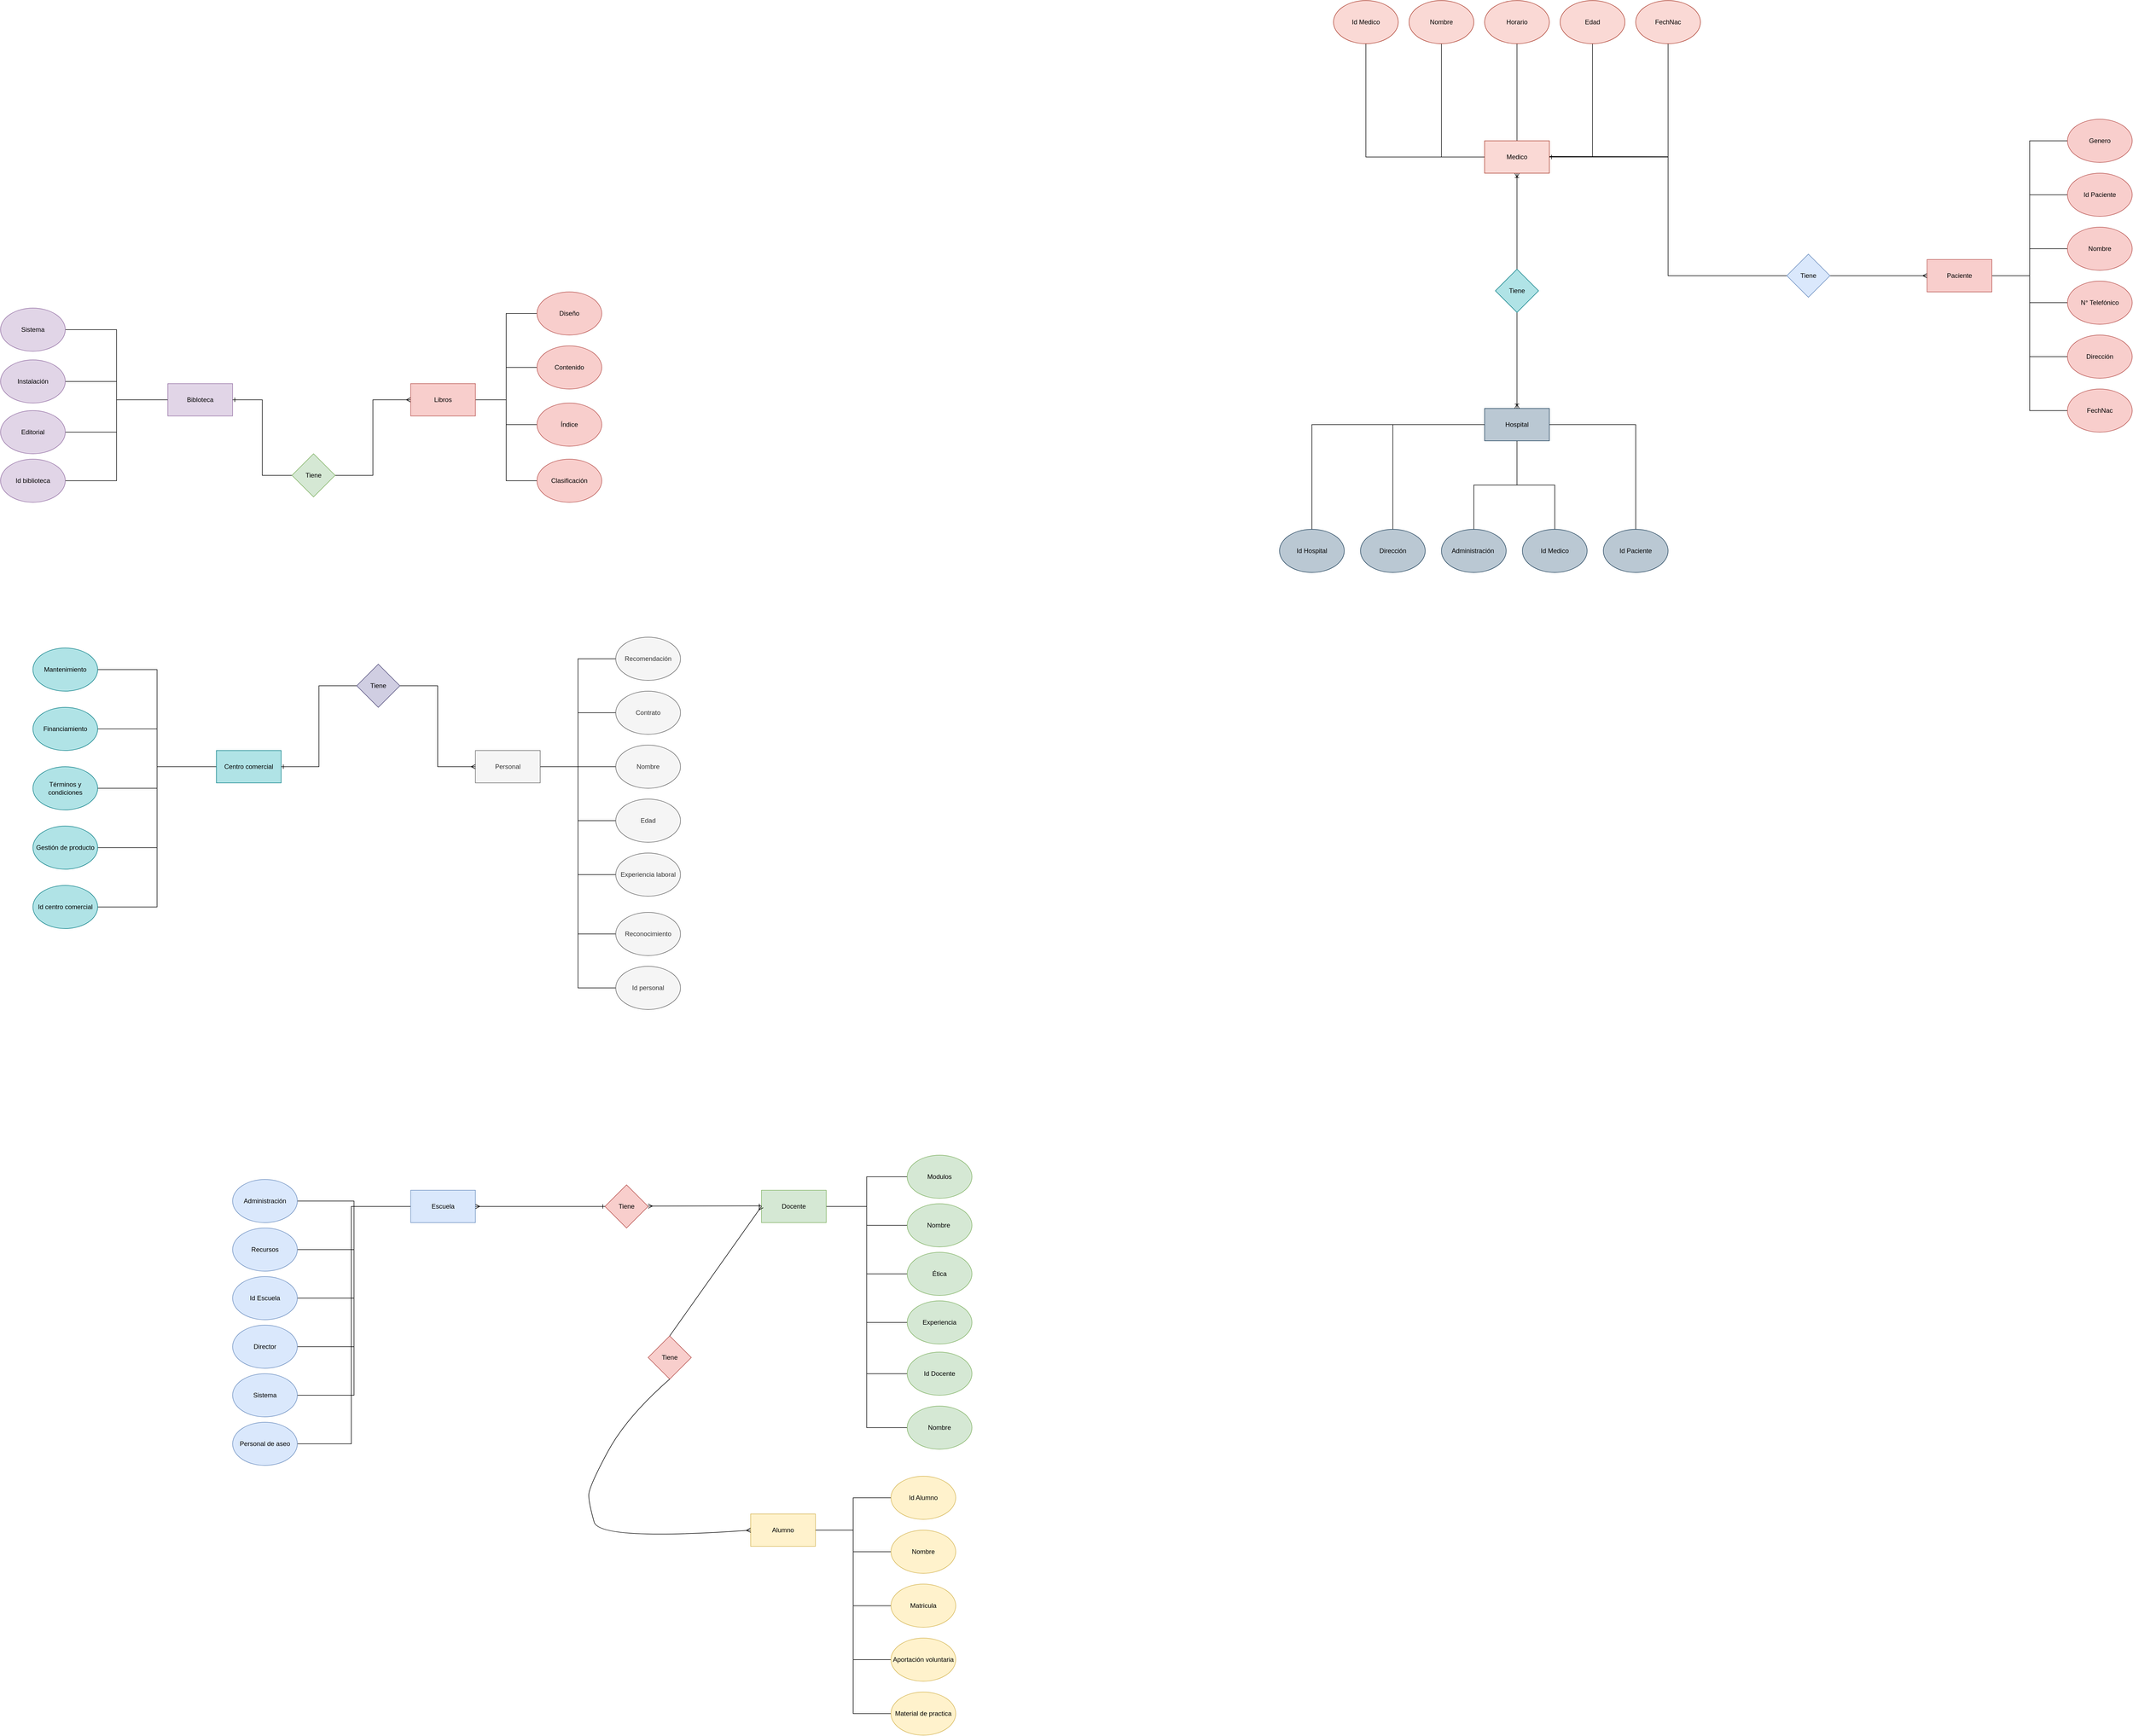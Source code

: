 <mxfile version="24.0.2" type="github">
  <diagram name="Página-1" id="UncGRlIJgYnhkhxXrw7H">
    <mxGraphModel dx="5837" dy="6352" grid="1" gridSize="10" guides="1" tooltips="1" connect="1" arrows="1" fold="1" page="1" pageScale="1" pageWidth="827" pageHeight="1169" math="0" shadow="0">
      <root>
        <mxCell id="0" />
        <mxCell id="1" parent="0" />
        <mxCell id="HU9QyjZtkQBuaY1ddd4f-9" style="edgeStyle=orthogonalEdgeStyle;rounded=0;orthogonalLoop=1;jettySize=auto;html=1;exitX=0;exitY=0.5;exitDx=0;exitDy=0;entryX=1;entryY=0.5;entryDx=0;entryDy=0;endArrow=none;endFill=0;" edge="1" parent="1" source="HU9QyjZtkQBuaY1ddd4f-1" target="HU9QyjZtkQBuaY1ddd4f-8">
          <mxGeometry relative="1" as="geometry">
            <mxPoint x="70" y="-225" as="sourcePoint" />
            <mxPoint x="-140" y="215" as="targetPoint" />
            <Array as="points">
              <mxPoint x="-50" y="-225" />
              <mxPoint x="-50" y="215" />
            </Array>
          </mxGeometry>
        </mxCell>
        <mxCell id="HU9QyjZtkQBuaY1ddd4f-10" style="edgeStyle=orthogonalEdgeStyle;rounded=0;orthogonalLoop=1;jettySize=auto;html=1;entryX=1;entryY=0.5;entryDx=0;entryDy=0;endArrow=none;endFill=0;" edge="1" parent="1" source="HU9QyjZtkQBuaY1ddd4f-1" target="HU9QyjZtkQBuaY1ddd4f-3">
          <mxGeometry relative="1" as="geometry" />
        </mxCell>
        <mxCell id="HU9QyjZtkQBuaY1ddd4f-11" style="edgeStyle=orthogonalEdgeStyle;rounded=0;orthogonalLoop=1;jettySize=auto;html=1;exitX=0;exitY=0.5;exitDx=0;exitDy=0;entryX=1;entryY=0.5;entryDx=0;entryDy=0;endArrow=none;endFill=0;" edge="1" parent="1" source="HU9QyjZtkQBuaY1ddd4f-1" target="HU9QyjZtkQBuaY1ddd4f-4">
          <mxGeometry relative="1" as="geometry" />
        </mxCell>
        <mxCell id="HU9QyjZtkQBuaY1ddd4f-12" style="edgeStyle=orthogonalEdgeStyle;rounded=0;orthogonalLoop=1;jettySize=auto;html=1;entryX=1;entryY=0.5;entryDx=0;entryDy=0;endArrow=none;endFill=0;" edge="1" parent="1" source="HU9QyjZtkQBuaY1ddd4f-1" target="HU9QyjZtkQBuaY1ddd4f-2">
          <mxGeometry relative="1" as="geometry" />
        </mxCell>
        <mxCell id="HU9QyjZtkQBuaY1ddd4f-13" style="edgeStyle=orthogonalEdgeStyle;rounded=0;orthogonalLoop=1;jettySize=auto;html=1;entryX=1;entryY=0.5;entryDx=0;entryDy=0;endArrow=none;endFill=0;" edge="1" parent="1" source="HU9QyjZtkQBuaY1ddd4f-1" target="HU9QyjZtkQBuaY1ddd4f-6">
          <mxGeometry relative="1" as="geometry" />
        </mxCell>
        <mxCell id="HU9QyjZtkQBuaY1ddd4f-14" style="edgeStyle=orthogonalEdgeStyle;rounded=0;orthogonalLoop=1;jettySize=auto;html=1;entryX=1;entryY=0.5;entryDx=0;entryDy=0;endArrow=none;endFill=0;" edge="1" parent="1" source="HU9QyjZtkQBuaY1ddd4f-1" target="HU9QyjZtkQBuaY1ddd4f-5">
          <mxGeometry relative="1" as="geometry" />
        </mxCell>
        <mxCell id="HU9QyjZtkQBuaY1ddd4f-1" value="Escuela" style="rounded=0;whiteSpace=wrap;html=1;fillColor=#dae8fc;strokeColor=#6c8ebf;" vertex="1" parent="1">
          <mxGeometry x="60" y="-255" width="120" height="60" as="geometry" />
        </mxCell>
        <mxCell id="HU9QyjZtkQBuaY1ddd4f-2" value="Id Escuela" style="ellipse;whiteSpace=wrap;html=1;fillColor=#dae8fc;strokeColor=#6c8ebf;" vertex="1" parent="1">
          <mxGeometry x="-270" y="-95" width="120" height="80" as="geometry" />
        </mxCell>
        <mxCell id="HU9QyjZtkQBuaY1ddd4f-3" value="Sistema" style="ellipse;whiteSpace=wrap;html=1;fillColor=#dae8fc;strokeColor=#6c8ebf;" vertex="1" parent="1">
          <mxGeometry x="-270" y="85" width="120" height="80" as="geometry" />
        </mxCell>
        <mxCell id="HU9QyjZtkQBuaY1ddd4f-4" value="Director" style="ellipse;whiteSpace=wrap;html=1;fillColor=#dae8fc;strokeColor=#6c8ebf;" vertex="1" parent="1">
          <mxGeometry x="-270" y="-5" width="120" height="80" as="geometry" />
        </mxCell>
        <mxCell id="HU9QyjZtkQBuaY1ddd4f-5" value="Administración" style="ellipse;whiteSpace=wrap;html=1;fillColor=#dae8fc;strokeColor=#6c8ebf;" vertex="1" parent="1">
          <mxGeometry x="-270" y="-275" width="120" height="80" as="geometry" />
        </mxCell>
        <mxCell id="HU9QyjZtkQBuaY1ddd4f-6" value="Recursos" style="ellipse;whiteSpace=wrap;html=1;fillColor=#dae8fc;strokeColor=#6c8ebf;" vertex="1" parent="1">
          <mxGeometry x="-270" y="-185" width="120" height="80" as="geometry" />
        </mxCell>
        <mxCell id="HU9QyjZtkQBuaY1ddd4f-8" value="Personal de aseo" style="ellipse;whiteSpace=wrap;html=1;fillColor=#dae8fc;strokeColor=#6c8ebf;" vertex="1" parent="1">
          <mxGeometry x="-270" y="175" width="120" height="80" as="geometry" />
        </mxCell>
        <mxCell id="HU9QyjZtkQBuaY1ddd4f-24" style="edgeStyle=orthogonalEdgeStyle;rounded=0;orthogonalLoop=1;jettySize=auto;html=1;entryX=0;entryY=0.5;entryDx=0;entryDy=0;endArrow=none;endFill=0;startArrow=none;startFill=0;" edge="1" parent="1" source="HU9QyjZtkQBuaY1ddd4f-17" target="HU9QyjZtkQBuaY1ddd4f-23">
          <mxGeometry relative="1" as="geometry" />
        </mxCell>
        <mxCell id="HU9QyjZtkQBuaY1ddd4f-25" style="edgeStyle=orthogonalEdgeStyle;rounded=0;orthogonalLoop=1;jettySize=auto;html=1;entryX=0;entryY=0.5;entryDx=0;entryDy=0;endArrow=none;endFill=0;startArrow=none;startFill=0;" edge="1" parent="1" source="HU9QyjZtkQBuaY1ddd4f-17" target="HU9QyjZtkQBuaY1ddd4f-21">
          <mxGeometry relative="1" as="geometry" />
        </mxCell>
        <mxCell id="HU9QyjZtkQBuaY1ddd4f-26" style="edgeStyle=orthogonalEdgeStyle;rounded=0;orthogonalLoop=1;jettySize=auto;html=1;entryX=0;entryY=0.5;entryDx=0;entryDy=0;endArrow=none;endFill=0;startArrow=none;startFill=0;" edge="1" parent="1" source="HU9QyjZtkQBuaY1ddd4f-17" target="HU9QyjZtkQBuaY1ddd4f-20">
          <mxGeometry relative="1" as="geometry" />
        </mxCell>
        <mxCell id="HU9QyjZtkQBuaY1ddd4f-27" style="edgeStyle=orthogonalEdgeStyle;rounded=0;orthogonalLoop=1;jettySize=auto;html=1;entryX=0;entryY=0.5;entryDx=0;entryDy=0;endArrow=none;endFill=0;startArrow=none;startFill=0;" edge="1" parent="1" source="HU9QyjZtkQBuaY1ddd4f-17" target="HU9QyjZtkQBuaY1ddd4f-19">
          <mxGeometry relative="1" as="geometry" />
        </mxCell>
        <mxCell id="HU9QyjZtkQBuaY1ddd4f-39" style="edgeStyle=orthogonalEdgeStyle;rounded=0;orthogonalLoop=1;jettySize=auto;html=1;entryX=0;entryY=0.5;entryDx=0;entryDy=0;endArrow=none;endFill=0;startArrow=none;startFill=0;" edge="1" parent="1" source="HU9QyjZtkQBuaY1ddd4f-17" target="HU9QyjZtkQBuaY1ddd4f-37">
          <mxGeometry relative="1" as="geometry" />
        </mxCell>
        <mxCell id="HU9QyjZtkQBuaY1ddd4f-40" style="edgeStyle=orthogonalEdgeStyle;rounded=0;orthogonalLoop=1;jettySize=auto;html=1;exitX=1;exitY=0.5;exitDx=0;exitDy=0;entryX=0;entryY=0.5;entryDx=0;entryDy=0;endArrow=none;endFill=0;startArrow=none;startFill=0;" edge="1" parent="1" source="HU9QyjZtkQBuaY1ddd4f-17" target="HU9QyjZtkQBuaY1ddd4f-38">
          <mxGeometry relative="1" as="geometry" />
        </mxCell>
        <mxCell id="HU9QyjZtkQBuaY1ddd4f-17" value="Docente" style="rounded=0;whiteSpace=wrap;html=1;fillColor=#d5e8d4;strokeColor=#82b366;" vertex="1" parent="1">
          <mxGeometry x="710" y="-255" width="120" height="60" as="geometry" />
        </mxCell>
        <mxCell id="HU9QyjZtkQBuaY1ddd4f-18" value="Tiene" style="rhombus;whiteSpace=wrap;html=1;fillColor=#f8cecc;strokeColor=#b85450;" vertex="1" parent="1">
          <mxGeometry x="420" y="-265" width="80" height="80" as="geometry" />
        </mxCell>
        <mxCell id="HU9QyjZtkQBuaY1ddd4f-19" value="Modulos" style="ellipse;whiteSpace=wrap;html=1;fillColor=#d5e8d4;strokeColor=#82b366;" vertex="1" parent="1">
          <mxGeometry x="980" y="-320" width="120" height="80" as="geometry" />
        </mxCell>
        <mxCell id="HU9QyjZtkQBuaY1ddd4f-20" value="Nombre&amp;nbsp;" style="ellipse;whiteSpace=wrap;html=1;fillColor=#d5e8d4;strokeColor=#82b366;" vertex="1" parent="1">
          <mxGeometry x="980" y="-230" width="120" height="80" as="geometry" />
        </mxCell>
        <mxCell id="HU9QyjZtkQBuaY1ddd4f-21" value="Ética" style="ellipse;whiteSpace=wrap;html=1;fillColor=#d5e8d4;strokeColor=#82b366;" vertex="1" parent="1">
          <mxGeometry x="980" y="-140" width="120" height="80" as="geometry" />
        </mxCell>
        <mxCell id="HU9QyjZtkQBuaY1ddd4f-23" value="Experiencia" style="ellipse;whiteSpace=wrap;html=1;fillColor=#d5e8d4;strokeColor=#82b366;" vertex="1" parent="1">
          <mxGeometry x="980" y="-50" width="120" height="80" as="geometry" />
        </mxCell>
        <mxCell id="HU9QyjZtkQBuaY1ddd4f-30" value="" style="endArrow=ERone;startArrow=ERmany;html=1;rounded=0;exitX=1;exitY=0.5;exitDx=0;exitDy=0;startFill=0;endFill=0;" edge="1" parent="1" source="HU9QyjZtkQBuaY1ddd4f-1">
          <mxGeometry width="50" height="50" relative="1" as="geometry">
            <mxPoint x="370" y="-175" as="sourcePoint" />
            <mxPoint x="420" y="-225" as="targetPoint" />
          </mxGeometry>
        </mxCell>
        <mxCell id="HU9QyjZtkQBuaY1ddd4f-31" value="" style="endArrow=ERone;startArrow=ERmany;html=1;rounded=0;exitX=1;exitY=0.5;exitDx=0;exitDy=0;endFill=0;startFill=0;" edge="1" parent="1">
          <mxGeometry width="50" height="50" relative="1" as="geometry">
            <mxPoint x="500" y="-225.59" as="sourcePoint" />
            <mxPoint x="710" y="-226" as="targetPoint" />
          </mxGeometry>
        </mxCell>
        <mxCell id="HU9QyjZtkQBuaY1ddd4f-32" value="Tiene" style="rhombus;whiteSpace=wrap;html=1;fillColor=#f8cecc;strokeColor=#b85450;" vertex="1" parent="1">
          <mxGeometry x="500" y="15" width="80" height="80" as="geometry" />
        </mxCell>
        <mxCell id="HU9QyjZtkQBuaY1ddd4f-33" value="" style="endArrow=ERmany;html=1;rounded=0;entryX=0;entryY=0.5;entryDx=0;entryDy=0;exitX=0.5;exitY=0;exitDx=0;exitDy=0;endFill=0;" edge="1" parent="1" source="HU9QyjZtkQBuaY1ddd4f-32" target="HU9QyjZtkQBuaY1ddd4f-17">
          <mxGeometry width="50" height="50" relative="1" as="geometry">
            <mxPoint x="630" y="65" as="sourcePoint" />
            <mxPoint x="680" y="15" as="targetPoint" />
          </mxGeometry>
        </mxCell>
        <mxCell id="HU9QyjZtkQBuaY1ddd4f-46" style="edgeStyle=orthogonalEdgeStyle;rounded=0;orthogonalLoop=1;jettySize=auto;html=1;entryX=0;entryY=0.5;entryDx=0;entryDy=0;endArrow=none;endFill=0;" edge="1" parent="1" source="HU9QyjZtkQBuaY1ddd4f-35" target="HU9QyjZtkQBuaY1ddd4f-45">
          <mxGeometry relative="1" as="geometry" />
        </mxCell>
        <mxCell id="HU9QyjZtkQBuaY1ddd4f-47" style="edgeStyle=orthogonalEdgeStyle;rounded=0;orthogonalLoop=1;jettySize=auto;html=1;entryX=0;entryY=0.5;entryDx=0;entryDy=0;endArrow=none;endFill=0;" edge="1" parent="1" source="HU9QyjZtkQBuaY1ddd4f-35" target="HU9QyjZtkQBuaY1ddd4f-43">
          <mxGeometry relative="1" as="geometry" />
        </mxCell>
        <mxCell id="HU9QyjZtkQBuaY1ddd4f-48" style="edgeStyle=orthogonalEdgeStyle;rounded=0;orthogonalLoop=1;jettySize=auto;html=1;entryX=0;entryY=0.5;entryDx=0;entryDy=0;endArrow=none;endFill=0;" edge="1" parent="1" source="HU9QyjZtkQBuaY1ddd4f-35" target="HU9QyjZtkQBuaY1ddd4f-44">
          <mxGeometry relative="1" as="geometry" />
        </mxCell>
        <mxCell id="HU9QyjZtkQBuaY1ddd4f-49" style="edgeStyle=orthogonalEdgeStyle;rounded=0;orthogonalLoop=1;jettySize=auto;html=1;entryX=0;entryY=0.5;entryDx=0;entryDy=0;endArrow=none;endFill=0;" edge="1" parent="1" source="HU9QyjZtkQBuaY1ddd4f-35" target="HU9QyjZtkQBuaY1ddd4f-41">
          <mxGeometry relative="1" as="geometry" />
        </mxCell>
        <mxCell id="HU9QyjZtkQBuaY1ddd4f-50" style="edgeStyle=orthogonalEdgeStyle;rounded=0;orthogonalLoop=1;jettySize=auto;html=1;entryX=0;entryY=0.5;entryDx=0;entryDy=0;endArrow=none;endFill=0;" edge="1" parent="1" source="HU9QyjZtkQBuaY1ddd4f-35" target="HU9QyjZtkQBuaY1ddd4f-42">
          <mxGeometry relative="1" as="geometry" />
        </mxCell>
        <mxCell id="HU9QyjZtkQBuaY1ddd4f-35" value="Alumno" style="rounded=0;whiteSpace=wrap;html=1;fillColor=#fff2cc;strokeColor=#d6b656;" vertex="1" parent="1">
          <mxGeometry x="690" y="345" width="120" height="60" as="geometry" />
        </mxCell>
        <mxCell id="HU9QyjZtkQBuaY1ddd4f-36" value="" style="curved=1;endArrow=none;html=1;rounded=0;entryX=0.5;entryY=1;entryDx=0;entryDy=0;exitX=0;exitY=0.5;exitDx=0;exitDy=0;endFill=0;startArrow=ERmany;startFill=0;" edge="1" parent="1" source="HU9QyjZtkQBuaY1ddd4f-35" target="HU9QyjZtkQBuaY1ddd4f-32">
          <mxGeometry width="50" height="50" relative="1" as="geometry">
            <mxPoint x="650" y="285" as="sourcePoint" />
            <mxPoint x="680" y="235" as="targetPoint" />
            <Array as="points">
              <mxPoint x="410" y="395" />
              <mxPoint x="390" y="325" />
              <mxPoint x="390" y="295" />
              <mxPoint x="460" y="165" />
            </Array>
          </mxGeometry>
        </mxCell>
        <mxCell id="HU9QyjZtkQBuaY1ddd4f-37" value="Id Docente" style="ellipse;whiteSpace=wrap;html=1;fillColor=#d5e8d4;strokeColor=#82b366;" vertex="1" parent="1">
          <mxGeometry x="980" y="45" width="120" height="80" as="geometry" />
        </mxCell>
        <mxCell id="HU9QyjZtkQBuaY1ddd4f-38" value="Nombre" style="ellipse;whiteSpace=wrap;html=1;fillColor=#d5e8d4;strokeColor=#82b366;" vertex="1" parent="1">
          <mxGeometry x="980" y="145" width="120" height="80" as="geometry" />
        </mxCell>
        <mxCell id="HU9QyjZtkQBuaY1ddd4f-41" value="Aportación voluntaria" style="ellipse;whiteSpace=wrap;html=1;fillColor=#fff2cc;strokeColor=#d6b656;" vertex="1" parent="1">
          <mxGeometry x="950" y="575" width="120" height="80" as="geometry" />
        </mxCell>
        <mxCell id="HU9QyjZtkQBuaY1ddd4f-42" value="Material de practica" style="ellipse;whiteSpace=wrap;html=1;fillColor=#fff2cc;strokeColor=#d6b656;" vertex="1" parent="1">
          <mxGeometry x="950" y="675" width="120" height="80" as="geometry" />
        </mxCell>
        <mxCell id="HU9QyjZtkQBuaY1ddd4f-43" value="Nombre" style="ellipse;whiteSpace=wrap;html=1;fillColor=#fff2cc;strokeColor=#d6b656;" vertex="1" parent="1">
          <mxGeometry x="950" y="375" width="120" height="80" as="geometry" />
        </mxCell>
        <mxCell id="HU9QyjZtkQBuaY1ddd4f-44" value="Matricula" style="ellipse;whiteSpace=wrap;html=1;fillColor=#fff2cc;strokeColor=#d6b656;" vertex="1" parent="1">
          <mxGeometry x="950" y="475" width="120" height="80" as="geometry" />
        </mxCell>
        <mxCell id="HU9QyjZtkQBuaY1ddd4f-45" value="Id Alumno" style="ellipse;whiteSpace=wrap;html=1;fillColor=#fff2cc;strokeColor=#d6b656;" vertex="1" parent="1">
          <mxGeometry x="950" y="275" width="120" height="80" as="geometry" />
        </mxCell>
        <mxCell id="HU9QyjZtkQBuaY1ddd4f-56" style="edgeStyle=orthogonalEdgeStyle;rounded=0;orthogonalLoop=1;jettySize=auto;html=1;entryX=1;entryY=0.5;entryDx=0;entryDy=0;endArrow=none;endFill=0;" edge="1" parent="1" source="HU9QyjZtkQBuaY1ddd4f-51" target="HU9QyjZtkQBuaY1ddd4f-54">
          <mxGeometry relative="1" as="geometry" />
        </mxCell>
        <mxCell id="HU9QyjZtkQBuaY1ddd4f-57" style="edgeStyle=orthogonalEdgeStyle;rounded=0;orthogonalLoop=1;jettySize=auto;html=1;entryX=1;entryY=0.5;entryDx=0;entryDy=0;endArrow=none;endFill=0;" edge="1" parent="1" source="HU9QyjZtkQBuaY1ddd4f-51" target="HU9QyjZtkQBuaY1ddd4f-55">
          <mxGeometry relative="1" as="geometry" />
        </mxCell>
        <mxCell id="HU9QyjZtkQBuaY1ddd4f-58" style="edgeStyle=orthogonalEdgeStyle;rounded=0;orthogonalLoop=1;jettySize=auto;html=1;entryX=1;entryY=0.5;entryDx=0;entryDy=0;endArrow=none;endFill=0;" edge="1" parent="1" source="HU9QyjZtkQBuaY1ddd4f-51" target="HU9QyjZtkQBuaY1ddd4f-53">
          <mxGeometry relative="1" as="geometry" />
        </mxCell>
        <mxCell id="HU9QyjZtkQBuaY1ddd4f-59" style="edgeStyle=orthogonalEdgeStyle;rounded=0;orthogonalLoop=1;jettySize=auto;html=1;entryX=1;entryY=0.5;entryDx=0;entryDy=0;endArrow=none;endFill=0;" edge="1" parent="1" source="HU9QyjZtkQBuaY1ddd4f-51" target="HU9QyjZtkQBuaY1ddd4f-52">
          <mxGeometry relative="1" as="geometry" />
        </mxCell>
        <mxCell id="HU9QyjZtkQBuaY1ddd4f-51" value="Bibloteca" style="rounded=0;whiteSpace=wrap;html=1;fillColor=#e1d5e7;strokeColor=#9673a6;" vertex="1" parent="1">
          <mxGeometry x="-390" y="-1750" width="120" height="60" as="geometry" />
        </mxCell>
        <mxCell id="HU9QyjZtkQBuaY1ddd4f-52" value="Id biblioteca" style="ellipse;whiteSpace=wrap;html=1;fillColor=#e1d5e7;strokeColor=#9673a6;" vertex="1" parent="1">
          <mxGeometry x="-700" y="-1610" width="120" height="80" as="geometry" />
        </mxCell>
        <mxCell id="HU9QyjZtkQBuaY1ddd4f-53" value="Editorial" style="ellipse;whiteSpace=wrap;html=1;fillColor=#e1d5e7;strokeColor=#9673a6;" vertex="1" parent="1">
          <mxGeometry x="-700" y="-1700" width="120" height="80" as="geometry" />
        </mxCell>
        <mxCell id="HU9QyjZtkQBuaY1ddd4f-54" value="Sistema" style="ellipse;whiteSpace=wrap;html=1;fillColor=#e1d5e7;strokeColor=#9673a6;" vertex="1" parent="1">
          <mxGeometry x="-700" y="-1890" width="120" height="80" as="geometry" />
        </mxCell>
        <mxCell id="HU9QyjZtkQBuaY1ddd4f-55" value="Instalación" style="ellipse;whiteSpace=wrap;html=1;fillColor=#e1d5e7;strokeColor=#9673a6;" vertex="1" parent="1">
          <mxGeometry x="-700" y="-1794" width="120" height="80" as="geometry" />
        </mxCell>
        <mxCell id="HU9QyjZtkQBuaY1ddd4f-61" style="edgeStyle=orthogonalEdgeStyle;rounded=0;orthogonalLoop=1;jettySize=auto;html=1;entryX=1;entryY=0.5;entryDx=0;entryDy=0;endArrow=ERone;endFill=0;" edge="1" parent="1" source="HU9QyjZtkQBuaY1ddd4f-60" target="HU9QyjZtkQBuaY1ddd4f-51">
          <mxGeometry relative="1" as="geometry" />
        </mxCell>
        <mxCell id="HU9QyjZtkQBuaY1ddd4f-63" style="edgeStyle=orthogonalEdgeStyle;rounded=0;orthogonalLoop=1;jettySize=auto;html=1;entryX=0;entryY=0.5;entryDx=0;entryDy=0;endArrow=ERmany;endFill=0;" edge="1" parent="1" source="HU9QyjZtkQBuaY1ddd4f-60" target="HU9QyjZtkQBuaY1ddd4f-62">
          <mxGeometry relative="1" as="geometry" />
        </mxCell>
        <mxCell id="HU9QyjZtkQBuaY1ddd4f-60" value="Tiene" style="rhombus;whiteSpace=wrap;html=1;fillColor=#d5e8d4;strokeColor=#82b366;" vertex="1" parent="1">
          <mxGeometry x="-160" y="-1620" width="80" height="80" as="geometry" />
        </mxCell>
        <mxCell id="HU9QyjZtkQBuaY1ddd4f-68" style="edgeStyle=orthogonalEdgeStyle;rounded=0;orthogonalLoop=1;jettySize=auto;html=1;entryX=0;entryY=0.5;entryDx=0;entryDy=0;endArrow=none;endFill=0;" edge="1" parent="1" source="HU9QyjZtkQBuaY1ddd4f-62" target="HU9QyjZtkQBuaY1ddd4f-67">
          <mxGeometry relative="1" as="geometry" />
        </mxCell>
        <mxCell id="HU9QyjZtkQBuaY1ddd4f-69" style="edgeStyle=orthogonalEdgeStyle;rounded=0;orthogonalLoop=1;jettySize=auto;html=1;endArrow=none;endFill=0;" edge="1" parent="1" source="HU9QyjZtkQBuaY1ddd4f-62" target="HU9QyjZtkQBuaY1ddd4f-66">
          <mxGeometry relative="1" as="geometry" />
        </mxCell>
        <mxCell id="HU9QyjZtkQBuaY1ddd4f-70" style="edgeStyle=orthogonalEdgeStyle;rounded=0;orthogonalLoop=1;jettySize=auto;html=1;endArrow=none;endFill=0;" edge="1" parent="1" source="HU9QyjZtkQBuaY1ddd4f-62" target="HU9QyjZtkQBuaY1ddd4f-65">
          <mxGeometry relative="1" as="geometry">
            <Array as="points">
              <mxPoint x="237" y="-1720" />
              <mxPoint x="237" y="-1674" />
            </Array>
          </mxGeometry>
        </mxCell>
        <mxCell id="HU9QyjZtkQBuaY1ddd4f-71" style="edgeStyle=orthogonalEdgeStyle;rounded=0;orthogonalLoop=1;jettySize=auto;html=1;entryX=0;entryY=0.5;entryDx=0;entryDy=0;endArrow=none;endFill=0;" edge="1" parent="1" source="HU9QyjZtkQBuaY1ddd4f-62" target="HU9QyjZtkQBuaY1ddd4f-64">
          <mxGeometry relative="1" as="geometry" />
        </mxCell>
        <mxCell id="HU9QyjZtkQBuaY1ddd4f-62" value="Libros" style="rounded=0;whiteSpace=wrap;html=1;fillColor=#f8cecc;strokeColor=#b85450;" vertex="1" parent="1">
          <mxGeometry x="60" y="-1750" width="120" height="60" as="geometry" />
        </mxCell>
        <mxCell id="HU9QyjZtkQBuaY1ddd4f-64" value="Clasificación" style="ellipse;whiteSpace=wrap;html=1;fillColor=#f8cecc;strokeColor=#b85450;" vertex="1" parent="1">
          <mxGeometry x="294" y="-1610" width="120" height="80" as="geometry" />
        </mxCell>
        <mxCell id="HU9QyjZtkQBuaY1ddd4f-65" value="Índice" style="ellipse;whiteSpace=wrap;html=1;fillColor=#f8cecc;strokeColor=#b85450;" vertex="1" parent="1">
          <mxGeometry x="294" y="-1714" width="120" height="80" as="geometry" />
        </mxCell>
        <mxCell id="HU9QyjZtkQBuaY1ddd4f-66" value="Contenido" style="ellipse;whiteSpace=wrap;html=1;fillColor=#f8cecc;strokeColor=#b85450;" vertex="1" parent="1">
          <mxGeometry x="294" y="-1820" width="120" height="80" as="geometry" />
        </mxCell>
        <mxCell id="HU9QyjZtkQBuaY1ddd4f-67" value="Diseño" style="ellipse;whiteSpace=wrap;html=1;fillColor=#f8cecc;strokeColor=#b85450;" vertex="1" parent="1">
          <mxGeometry x="294" y="-1920" width="120" height="80" as="geometry" />
        </mxCell>
        <mxCell id="HU9QyjZtkQBuaY1ddd4f-77" style="edgeStyle=orthogonalEdgeStyle;rounded=0;orthogonalLoop=1;jettySize=auto;html=1;entryX=1;entryY=0.5;entryDx=0;entryDy=0;endArrow=none;endFill=0;" edge="1" parent="1" source="HU9QyjZtkQBuaY1ddd4f-72" target="HU9QyjZtkQBuaY1ddd4f-76">
          <mxGeometry relative="1" as="geometry" />
        </mxCell>
        <mxCell id="HU9QyjZtkQBuaY1ddd4f-78" style="edgeStyle=orthogonalEdgeStyle;rounded=0;orthogonalLoop=1;jettySize=auto;html=1;entryX=1;entryY=0.5;entryDx=0;entryDy=0;endArrow=none;endFill=0;" edge="1" parent="1" source="HU9QyjZtkQBuaY1ddd4f-72" target="HU9QyjZtkQBuaY1ddd4f-75">
          <mxGeometry relative="1" as="geometry" />
        </mxCell>
        <mxCell id="HU9QyjZtkQBuaY1ddd4f-79" style="edgeStyle=orthogonalEdgeStyle;rounded=0;orthogonalLoop=1;jettySize=auto;html=1;entryX=1;entryY=0.5;entryDx=0;entryDy=0;endArrow=none;endFill=0;" edge="1" parent="1" source="HU9QyjZtkQBuaY1ddd4f-72" target="HU9QyjZtkQBuaY1ddd4f-74">
          <mxGeometry relative="1" as="geometry" />
        </mxCell>
        <mxCell id="HU9QyjZtkQBuaY1ddd4f-80" style="edgeStyle=orthogonalEdgeStyle;rounded=0;orthogonalLoop=1;jettySize=auto;html=1;entryX=1;entryY=0.5;entryDx=0;entryDy=0;endArrow=none;endFill=0;" edge="1" parent="1" source="HU9QyjZtkQBuaY1ddd4f-72" target="HU9QyjZtkQBuaY1ddd4f-73">
          <mxGeometry relative="1" as="geometry" />
        </mxCell>
        <mxCell id="HU9QyjZtkQBuaY1ddd4f-93" style="edgeStyle=orthogonalEdgeStyle;rounded=0;orthogonalLoop=1;jettySize=auto;html=1;entryX=1;entryY=0.5;entryDx=0;entryDy=0;endArrow=none;endFill=0;" edge="1" parent="1" source="HU9QyjZtkQBuaY1ddd4f-72" target="HU9QyjZtkQBuaY1ddd4f-92">
          <mxGeometry relative="1" as="geometry" />
        </mxCell>
        <mxCell id="HU9QyjZtkQBuaY1ddd4f-72" value="Centro comercial" style="rounded=0;whiteSpace=wrap;html=1;fillColor=#b0e3e6;strokeColor=#0e8088;" vertex="1" parent="1">
          <mxGeometry x="-300" y="-1070" width="120" height="60" as="geometry" />
        </mxCell>
        <mxCell id="HU9QyjZtkQBuaY1ddd4f-73" value="Gestión de producto" style="ellipse;whiteSpace=wrap;html=1;fillColor=#b0e3e6;strokeColor=#0e8088;" vertex="1" parent="1">
          <mxGeometry x="-640" y="-930" width="120" height="80" as="geometry" />
        </mxCell>
        <mxCell id="HU9QyjZtkQBuaY1ddd4f-74" value="Términos y condiciones" style="ellipse;whiteSpace=wrap;html=1;fillColor=#b0e3e6;strokeColor=#0e8088;" vertex="1" parent="1">
          <mxGeometry x="-640" y="-1040" width="120" height="80" as="geometry" />
        </mxCell>
        <mxCell id="HU9QyjZtkQBuaY1ddd4f-75" value="Financiamiento" style="ellipse;whiteSpace=wrap;html=1;fillColor=#b0e3e6;strokeColor=#0e8088;" vertex="1" parent="1">
          <mxGeometry x="-640" y="-1150" width="120" height="80" as="geometry" />
        </mxCell>
        <mxCell id="HU9QyjZtkQBuaY1ddd4f-76" value="Mantenimiento" style="ellipse;whiteSpace=wrap;html=1;fillColor=#b0e3e6;strokeColor=#0e8088;" vertex="1" parent="1">
          <mxGeometry x="-640" y="-1260" width="120" height="80" as="geometry" />
        </mxCell>
        <mxCell id="HU9QyjZtkQBuaY1ddd4f-83" style="edgeStyle=orthogonalEdgeStyle;rounded=0;orthogonalLoop=1;jettySize=auto;html=1;entryX=0;entryY=0.5;entryDx=0;entryDy=0;endArrow=ERmany;endFill=0;" edge="1" parent="1" source="HU9QyjZtkQBuaY1ddd4f-81" target="HU9QyjZtkQBuaY1ddd4f-82">
          <mxGeometry relative="1" as="geometry" />
        </mxCell>
        <mxCell id="HU9QyjZtkQBuaY1ddd4f-84" style="edgeStyle=orthogonalEdgeStyle;rounded=0;orthogonalLoop=1;jettySize=auto;html=1;entryX=1;entryY=0.5;entryDx=0;entryDy=0;endArrow=ERone;endFill=0;" edge="1" parent="1" source="HU9QyjZtkQBuaY1ddd4f-81" target="HU9QyjZtkQBuaY1ddd4f-72">
          <mxGeometry relative="1" as="geometry" />
        </mxCell>
        <mxCell id="HU9QyjZtkQBuaY1ddd4f-81" value="Tiene" style="rhombus;whiteSpace=wrap;html=1;fillColor=#d0cee2;strokeColor=#56517e;" vertex="1" parent="1">
          <mxGeometry x="-40" y="-1230" width="80" height="80" as="geometry" />
        </mxCell>
        <mxCell id="HU9QyjZtkQBuaY1ddd4f-94" style="edgeStyle=orthogonalEdgeStyle;rounded=0;orthogonalLoop=1;jettySize=auto;html=1;entryX=0;entryY=0.5;entryDx=0;entryDy=0;endArrow=none;endFill=0;" edge="1" parent="1" source="HU9QyjZtkQBuaY1ddd4f-82" target="HU9QyjZtkQBuaY1ddd4f-88">
          <mxGeometry relative="1" as="geometry" />
        </mxCell>
        <mxCell id="HU9QyjZtkQBuaY1ddd4f-95" style="edgeStyle=orthogonalEdgeStyle;rounded=0;orthogonalLoop=1;jettySize=auto;html=1;entryX=0;entryY=0.5;entryDx=0;entryDy=0;endArrow=none;endFill=0;" edge="1" parent="1" source="HU9QyjZtkQBuaY1ddd4f-82" target="HU9QyjZtkQBuaY1ddd4f-87">
          <mxGeometry relative="1" as="geometry" />
        </mxCell>
        <mxCell id="HU9QyjZtkQBuaY1ddd4f-96" style="edgeStyle=orthogonalEdgeStyle;rounded=0;orthogonalLoop=1;jettySize=auto;html=1;entryX=0;entryY=0.5;entryDx=0;entryDy=0;endArrow=none;endFill=0;" edge="1" parent="1" source="HU9QyjZtkQBuaY1ddd4f-82" target="HU9QyjZtkQBuaY1ddd4f-86">
          <mxGeometry relative="1" as="geometry" />
        </mxCell>
        <mxCell id="HU9QyjZtkQBuaY1ddd4f-97" style="edgeStyle=orthogonalEdgeStyle;rounded=0;orthogonalLoop=1;jettySize=auto;html=1;entryX=0;entryY=0.5;entryDx=0;entryDy=0;endArrow=none;endFill=0;" edge="1" parent="1" source="HU9QyjZtkQBuaY1ddd4f-82" target="HU9QyjZtkQBuaY1ddd4f-85">
          <mxGeometry relative="1" as="geometry" />
        </mxCell>
        <mxCell id="HU9QyjZtkQBuaY1ddd4f-98" style="edgeStyle=orthogonalEdgeStyle;rounded=0;orthogonalLoop=1;jettySize=auto;html=1;entryX=0;entryY=0.5;entryDx=0;entryDy=0;endArrow=none;endFill=0;" edge="1" parent="1" source="HU9QyjZtkQBuaY1ddd4f-82" target="HU9QyjZtkQBuaY1ddd4f-91">
          <mxGeometry relative="1" as="geometry" />
        </mxCell>
        <mxCell id="HU9QyjZtkQBuaY1ddd4f-99" style="edgeStyle=orthogonalEdgeStyle;rounded=0;orthogonalLoop=1;jettySize=auto;html=1;entryX=0;entryY=0.5;entryDx=0;entryDy=0;endArrow=none;endFill=0;" edge="1" parent="1" source="HU9QyjZtkQBuaY1ddd4f-82" target="HU9QyjZtkQBuaY1ddd4f-90">
          <mxGeometry relative="1" as="geometry" />
        </mxCell>
        <mxCell id="HU9QyjZtkQBuaY1ddd4f-100" style="edgeStyle=orthogonalEdgeStyle;rounded=0;orthogonalLoop=1;jettySize=auto;html=1;entryX=0;entryY=0.5;entryDx=0;entryDy=0;endArrow=none;endFill=0;" edge="1" parent="1" source="HU9QyjZtkQBuaY1ddd4f-82" target="HU9QyjZtkQBuaY1ddd4f-89">
          <mxGeometry relative="1" as="geometry" />
        </mxCell>
        <mxCell id="HU9QyjZtkQBuaY1ddd4f-82" value="Personal" style="rounded=0;whiteSpace=wrap;html=1;fillColor=#f5f5f5;fontColor=#333333;strokeColor=#666666;" vertex="1" parent="1">
          <mxGeometry x="180" y="-1070" width="120" height="60" as="geometry" />
        </mxCell>
        <mxCell id="HU9QyjZtkQBuaY1ddd4f-85" value="Edad" style="ellipse;whiteSpace=wrap;html=1;fillColor=#f5f5f5;fontColor=#333333;strokeColor=#666666;" vertex="1" parent="1">
          <mxGeometry x="440" y="-980" width="120" height="80" as="geometry" />
        </mxCell>
        <mxCell id="HU9QyjZtkQBuaY1ddd4f-86" value="Nombre" style="ellipse;whiteSpace=wrap;html=1;fillColor=#f5f5f5;fontColor=#333333;strokeColor=#666666;" vertex="1" parent="1">
          <mxGeometry x="440" y="-1080" width="120" height="80" as="geometry" />
        </mxCell>
        <mxCell id="HU9QyjZtkQBuaY1ddd4f-87" value="Contrato" style="ellipse;whiteSpace=wrap;html=1;fillColor=#f5f5f5;fontColor=#333333;strokeColor=#666666;" vertex="1" parent="1">
          <mxGeometry x="440" y="-1180" width="120" height="80" as="geometry" />
        </mxCell>
        <mxCell id="HU9QyjZtkQBuaY1ddd4f-88" value="Recomendación" style="ellipse;whiteSpace=wrap;html=1;fillColor=#f5f5f5;fontColor=#333333;strokeColor=#666666;" vertex="1" parent="1">
          <mxGeometry x="440" y="-1280" width="120" height="80" as="geometry" />
        </mxCell>
        <mxCell id="HU9QyjZtkQBuaY1ddd4f-89" value="Id personal" style="ellipse;whiteSpace=wrap;html=1;fillColor=#f5f5f5;fontColor=#333333;strokeColor=#666666;" vertex="1" parent="1">
          <mxGeometry x="440" y="-670" width="120" height="80" as="geometry" />
        </mxCell>
        <mxCell id="HU9QyjZtkQBuaY1ddd4f-90" value="Reconocimiento" style="ellipse;whiteSpace=wrap;html=1;fillColor=#f5f5f5;fontColor=#333333;strokeColor=#666666;" vertex="1" parent="1">
          <mxGeometry x="440" y="-770" width="120" height="80" as="geometry" />
        </mxCell>
        <mxCell id="HU9QyjZtkQBuaY1ddd4f-91" value="Experiencia laboral" style="ellipse;whiteSpace=wrap;html=1;fillColor=#f5f5f5;fontColor=#333333;strokeColor=#666666;" vertex="1" parent="1">
          <mxGeometry x="440" y="-880" width="120" height="80" as="geometry" />
        </mxCell>
        <mxCell id="HU9QyjZtkQBuaY1ddd4f-92" value="Id centro comercial" style="ellipse;whiteSpace=wrap;html=1;fillColor=#b0e3e6;strokeColor=#0e8088;" vertex="1" parent="1">
          <mxGeometry x="-640" y="-820" width="120" height="80" as="geometry" />
        </mxCell>
        <mxCell id="HU9QyjZtkQBuaY1ddd4f-107" style="edgeStyle=orthogonalEdgeStyle;rounded=0;orthogonalLoop=1;jettySize=auto;html=1;entryX=0.5;entryY=0;entryDx=0;entryDy=0;endArrow=none;endFill=0;" edge="1" parent="1" source="HU9QyjZtkQBuaY1ddd4f-101" target="HU9QyjZtkQBuaY1ddd4f-105">
          <mxGeometry relative="1" as="geometry" />
        </mxCell>
        <mxCell id="HU9QyjZtkQBuaY1ddd4f-108" style="edgeStyle=orthogonalEdgeStyle;rounded=0;orthogonalLoop=1;jettySize=auto;html=1;entryX=0.5;entryY=0;entryDx=0;entryDy=0;endArrow=none;endFill=0;" edge="1" parent="1" source="HU9QyjZtkQBuaY1ddd4f-101" target="HU9QyjZtkQBuaY1ddd4f-104">
          <mxGeometry relative="1" as="geometry" />
        </mxCell>
        <mxCell id="HU9QyjZtkQBuaY1ddd4f-109" style="edgeStyle=orthogonalEdgeStyle;rounded=0;orthogonalLoop=1;jettySize=auto;html=1;entryX=0.5;entryY=0;entryDx=0;entryDy=0;endArrow=none;endFill=0;" edge="1" parent="1" source="HU9QyjZtkQBuaY1ddd4f-101" target="HU9QyjZtkQBuaY1ddd4f-103">
          <mxGeometry relative="1" as="geometry" />
        </mxCell>
        <mxCell id="HU9QyjZtkQBuaY1ddd4f-110" style="edgeStyle=orthogonalEdgeStyle;rounded=0;orthogonalLoop=1;jettySize=auto;html=1;entryX=0.5;entryY=0;entryDx=0;entryDy=0;endArrow=none;endFill=0;" edge="1" parent="1" source="HU9QyjZtkQBuaY1ddd4f-101" target="HU9QyjZtkQBuaY1ddd4f-102">
          <mxGeometry relative="1" as="geometry" />
        </mxCell>
        <mxCell id="HU9QyjZtkQBuaY1ddd4f-111" style="edgeStyle=orthogonalEdgeStyle;rounded=0;orthogonalLoop=1;jettySize=auto;html=1;entryX=0.5;entryY=0;entryDx=0;entryDy=0;endArrow=none;endFill=0;" edge="1" parent="1" source="HU9QyjZtkQBuaY1ddd4f-101" target="HU9QyjZtkQBuaY1ddd4f-106">
          <mxGeometry relative="1" as="geometry" />
        </mxCell>
        <mxCell id="HU9QyjZtkQBuaY1ddd4f-101" value="Hospital" style="rounded=0;whiteSpace=wrap;html=1;fillColor=#bac8d3;strokeColor=#23445d;" vertex="1" parent="1">
          <mxGeometry x="2050" y="-1704" width="120" height="60" as="geometry" />
        </mxCell>
        <mxCell id="HU9QyjZtkQBuaY1ddd4f-102" value="Id Medico" style="ellipse;whiteSpace=wrap;html=1;fillColor=#bac8d3;strokeColor=#23445d;" vertex="1" parent="1">
          <mxGeometry x="2120" y="-1480" width="120" height="80" as="geometry" />
        </mxCell>
        <mxCell id="HU9QyjZtkQBuaY1ddd4f-103" value="Administración&amp;nbsp;" style="ellipse;whiteSpace=wrap;html=1;fillColor=#bac8d3;strokeColor=#23445d;" vertex="1" parent="1">
          <mxGeometry x="1970" y="-1480" width="120" height="80" as="geometry" />
        </mxCell>
        <mxCell id="HU9QyjZtkQBuaY1ddd4f-104" value="Dirección" style="ellipse;whiteSpace=wrap;html=1;fillColor=#bac8d3;strokeColor=#23445d;" vertex="1" parent="1">
          <mxGeometry x="1820" y="-1480" width="120" height="80" as="geometry" />
        </mxCell>
        <mxCell id="HU9QyjZtkQBuaY1ddd4f-105" value="Id Hospital" style="ellipse;whiteSpace=wrap;html=1;fillColor=#bac8d3;strokeColor=#23445d;" vertex="1" parent="1">
          <mxGeometry x="1670" y="-1480" width="120" height="80" as="geometry" />
        </mxCell>
        <mxCell id="HU9QyjZtkQBuaY1ddd4f-106" value="Id Paciente" style="ellipse;whiteSpace=wrap;html=1;fillColor=#bac8d3;strokeColor=#23445d;" vertex="1" parent="1">
          <mxGeometry x="2270" y="-1480" width="120" height="80" as="geometry" />
        </mxCell>
        <mxCell id="HU9QyjZtkQBuaY1ddd4f-114" style="edgeStyle=orthogonalEdgeStyle;rounded=0;orthogonalLoop=1;jettySize=auto;html=1;entryX=0.5;entryY=0;entryDx=0;entryDy=0;endArrow=ERoneToMany;endFill=0;" edge="1" parent="1" source="HU9QyjZtkQBuaY1ddd4f-112" target="HU9QyjZtkQBuaY1ddd4f-101">
          <mxGeometry relative="1" as="geometry" />
        </mxCell>
        <mxCell id="HU9QyjZtkQBuaY1ddd4f-115" style="edgeStyle=orthogonalEdgeStyle;rounded=0;orthogonalLoop=1;jettySize=auto;html=1;endArrow=ERoneToMany;endFill=0;" edge="1" parent="1" source="HU9QyjZtkQBuaY1ddd4f-112" target="HU9QyjZtkQBuaY1ddd4f-113">
          <mxGeometry relative="1" as="geometry" />
        </mxCell>
        <mxCell id="HU9QyjZtkQBuaY1ddd4f-112" value="Tiene" style="rhombus;whiteSpace=wrap;html=1;fillColor=#b0e3e6;strokeColor=#0e8088;" vertex="1" parent="1">
          <mxGeometry x="2070" y="-1962" width="80" height="80" as="geometry" />
        </mxCell>
        <mxCell id="HU9QyjZtkQBuaY1ddd4f-121" style="edgeStyle=orthogonalEdgeStyle;rounded=0;orthogonalLoop=1;jettySize=auto;html=1;entryX=0.5;entryY=1;entryDx=0;entryDy=0;endArrow=none;endFill=0;" edge="1" parent="1" source="HU9QyjZtkQBuaY1ddd4f-113" target="HU9QyjZtkQBuaY1ddd4f-120">
          <mxGeometry relative="1" as="geometry" />
        </mxCell>
        <mxCell id="HU9QyjZtkQBuaY1ddd4f-122" style="edgeStyle=orthogonalEdgeStyle;rounded=0;orthogonalLoop=1;jettySize=auto;html=1;endArrow=none;endFill=0;" edge="1" parent="1" source="HU9QyjZtkQBuaY1ddd4f-113" target="HU9QyjZtkQBuaY1ddd4f-119">
          <mxGeometry relative="1" as="geometry" />
        </mxCell>
        <mxCell id="HU9QyjZtkQBuaY1ddd4f-123" style="edgeStyle=orthogonalEdgeStyle;rounded=0;orthogonalLoop=1;jettySize=auto;html=1;endArrow=none;endFill=0;" edge="1" parent="1" source="HU9QyjZtkQBuaY1ddd4f-113" target="HU9QyjZtkQBuaY1ddd4f-118">
          <mxGeometry relative="1" as="geometry" />
        </mxCell>
        <mxCell id="HU9QyjZtkQBuaY1ddd4f-124" style="edgeStyle=orthogonalEdgeStyle;rounded=0;orthogonalLoop=1;jettySize=auto;html=1;endArrow=none;endFill=0;" edge="1" parent="1" source="HU9QyjZtkQBuaY1ddd4f-113" target="HU9QyjZtkQBuaY1ddd4f-117">
          <mxGeometry relative="1" as="geometry" />
        </mxCell>
        <mxCell id="HU9QyjZtkQBuaY1ddd4f-125" style="edgeStyle=orthogonalEdgeStyle;rounded=0;orthogonalLoop=1;jettySize=auto;html=1;endArrow=none;endFill=0;" edge="1" parent="1" target="HU9QyjZtkQBuaY1ddd4f-116">
          <mxGeometry relative="1" as="geometry">
            <mxPoint x="2170" y="-2171" as="sourcePoint" />
            <mxPoint x="2390" y="-2381" as="targetPoint" />
          </mxGeometry>
        </mxCell>
        <mxCell id="HU9QyjZtkQBuaY1ddd4f-113" value="Medico" style="rounded=0;whiteSpace=wrap;html=1;fillColor=#fad9d5;strokeColor=#ae4132;" vertex="1" parent="1">
          <mxGeometry x="2050" y="-2200" width="120" height="60" as="geometry" />
        </mxCell>
        <mxCell id="HU9QyjZtkQBuaY1ddd4f-116" value="FechNac" style="ellipse;whiteSpace=wrap;html=1;fillColor=#fad9d5;strokeColor=#ae4132;" vertex="1" parent="1">
          <mxGeometry x="2330" y="-2460" width="120" height="80" as="geometry" />
        </mxCell>
        <mxCell id="HU9QyjZtkQBuaY1ddd4f-117" value="Edad" style="ellipse;whiteSpace=wrap;html=1;fillColor=#fad9d5;strokeColor=#ae4132;" vertex="1" parent="1">
          <mxGeometry x="2190" y="-2460" width="120" height="80" as="geometry" />
        </mxCell>
        <mxCell id="HU9QyjZtkQBuaY1ddd4f-118" value="Horario" style="ellipse;whiteSpace=wrap;html=1;fillColor=#fad9d5;strokeColor=#ae4132;" vertex="1" parent="1">
          <mxGeometry x="2050" y="-2460" width="120" height="80" as="geometry" />
        </mxCell>
        <mxCell id="HU9QyjZtkQBuaY1ddd4f-119" value="Nombre" style="ellipse;whiteSpace=wrap;html=1;fillColor=#fad9d5;strokeColor=#ae4132;" vertex="1" parent="1">
          <mxGeometry x="1910" y="-2460" width="120" height="80" as="geometry" />
        </mxCell>
        <mxCell id="HU9QyjZtkQBuaY1ddd4f-120" value="Id Medico" style="ellipse;whiteSpace=wrap;html=1;fillColor=#fad9d5;strokeColor=#ae4132;" vertex="1" parent="1">
          <mxGeometry x="1770" y="-2460" width="120" height="80" as="geometry" />
        </mxCell>
        <mxCell id="HU9QyjZtkQBuaY1ddd4f-127" style="edgeStyle=orthogonalEdgeStyle;rounded=0;orthogonalLoop=1;jettySize=auto;html=1;entryX=1;entryY=0.5;entryDx=0;entryDy=0;endArrow=ERone;endFill=0;" edge="1" parent="1" source="HU9QyjZtkQBuaY1ddd4f-126" target="HU9QyjZtkQBuaY1ddd4f-113">
          <mxGeometry relative="1" as="geometry" />
        </mxCell>
        <mxCell id="HU9QyjZtkQBuaY1ddd4f-129" style="edgeStyle=orthogonalEdgeStyle;rounded=0;orthogonalLoop=1;jettySize=auto;html=1;entryX=0;entryY=0.5;entryDx=0;entryDy=0;endArrow=ERmany;endFill=0;" edge="1" parent="1" source="HU9QyjZtkQBuaY1ddd4f-126" target="HU9QyjZtkQBuaY1ddd4f-128">
          <mxGeometry relative="1" as="geometry" />
        </mxCell>
        <mxCell id="HU9QyjZtkQBuaY1ddd4f-126" value="Tiene" style="rhombus;whiteSpace=wrap;html=1;fillColor=#dae8fc;strokeColor=#6c8ebf;" vertex="1" parent="1">
          <mxGeometry x="2610" y="-1990" width="80" height="80" as="geometry" />
        </mxCell>
        <mxCell id="HU9QyjZtkQBuaY1ddd4f-134" style="edgeStyle=orthogonalEdgeStyle;rounded=0;orthogonalLoop=1;jettySize=auto;html=1;entryX=0;entryY=0.5;entryDx=0;entryDy=0;endArrow=none;endFill=0;" edge="1" parent="1" source="HU9QyjZtkQBuaY1ddd4f-128" target="HU9QyjZtkQBuaY1ddd4f-133">
          <mxGeometry relative="1" as="geometry" />
        </mxCell>
        <mxCell id="HU9QyjZtkQBuaY1ddd4f-135" style="edgeStyle=orthogonalEdgeStyle;rounded=0;orthogonalLoop=1;jettySize=auto;html=1;entryX=0;entryY=0.5;entryDx=0;entryDy=0;endArrow=none;endFill=0;" edge="1" parent="1" source="HU9QyjZtkQBuaY1ddd4f-128" target="HU9QyjZtkQBuaY1ddd4f-132">
          <mxGeometry relative="1" as="geometry" />
        </mxCell>
        <mxCell id="HU9QyjZtkQBuaY1ddd4f-136" style="edgeStyle=orthogonalEdgeStyle;rounded=0;orthogonalLoop=1;jettySize=auto;html=1;entryX=0;entryY=0.5;entryDx=0;entryDy=0;endArrow=none;endFill=0;" edge="1" parent="1" source="HU9QyjZtkQBuaY1ddd4f-128" target="HU9QyjZtkQBuaY1ddd4f-131">
          <mxGeometry relative="1" as="geometry" />
        </mxCell>
        <mxCell id="HU9QyjZtkQBuaY1ddd4f-137" style="edgeStyle=orthogonalEdgeStyle;rounded=0;orthogonalLoop=1;jettySize=auto;html=1;entryX=0;entryY=0.5;entryDx=0;entryDy=0;endArrow=none;endFill=0;" edge="1" parent="1" source="HU9QyjZtkQBuaY1ddd4f-128" target="HU9QyjZtkQBuaY1ddd4f-130">
          <mxGeometry relative="1" as="geometry" />
        </mxCell>
        <mxCell id="HU9QyjZtkQBuaY1ddd4f-140" style="edgeStyle=orthogonalEdgeStyle;rounded=0;orthogonalLoop=1;jettySize=auto;html=1;entryX=0;entryY=0.5;entryDx=0;entryDy=0;endArrow=none;endFill=0;" edge="1" parent="1" source="HU9QyjZtkQBuaY1ddd4f-128" target="HU9QyjZtkQBuaY1ddd4f-139">
          <mxGeometry relative="1" as="geometry" />
        </mxCell>
        <mxCell id="HU9QyjZtkQBuaY1ddd4f-141" style="edgeStyle=orthogonalEdgeStyle;rounded=0;orthogonalLoop=1;jettySize=auto;html=1;entryX=0;entryY=0.5;entryDx=0;entryDy=0;endArrow=none;endFill=0;" edge="1" parent="1" source="HU9QyjZtkQBuaY1ddd4f-128" target="HU9QyjZtkQBuaY1ddd4f-138">
          <mxGeometry relative="1" as="geometry" />
        </mxCell>
        <mxCell id="HU9QyjZtkQBuaY1ddd4f-128" value="Paciente" style="rounded=0;whiteSpace=wrap;html=1;fillColor=#f8cecc;strokeColor=#b85450;" vertex="1" parent="1">
          <mxGeometry x="2870" y="-1980" width="120" height="60" as="geometry" />
        </mxCell>
        <mxCell id="HU9QyjZtkQBuaY1ddd4f-130" value="Dirección" style="ellipse;whiteSpace=wrap;html=1;fillColor=#f8cecc;strokeColor=#b85450;" vertex="1" parent="1">
          <mxGeometry x="3130" y="-1840" width="120" height="80" as="geometry" />
        </mxCell>
        <mxCell id="HU9QyjZtkQBuaY1ddd4f-131" value="N° Telefónico" style="ellipse;whiteSpace=wrap;html=1;fillColor=#f8cecc;strokeColor=#b85450;" vertex="1" parent="1">
          <mxGeometry x="3130" y="-1940" width="120" height="80" as="geometry" />
        </mxCell>
        <mxCell id="HU9QyjZtkQBuaY1ddd4f-132" value="Nombre" style="ellipse;whiteSpace=wrap;html=1;fillColor=#f8cecc;strokeColor=#b85450;" vertex="1" parent="1">
          <mxGeometry x="3130" y="-2040" width="120" height="80" as="geometry" />
        </mxCell>
        <mxCell id="HU9QyjZtkQBuaY1ddd4f-133" value="Id Paciente" style="ellipse;whiteSpace=wrap;html=1;fillColor=#f8cecc;strokeColor=#b85450;" vertex="1" parent="1">
          <mxGeometry x="3130" y="-2140" width="120" height="80" as="geometry" />
        </mxCell>
        <mxCell id="HU9QyjZtkQBuaY1ddd4f-138" value="Genero" style="ellipse;whiteSpace=wrap;html=1;fillColor=#f8cecc;strokeColor=#b85450;" vertex="1" parent="1">
          <mxGeometry x="3130" y="-2240" width="120" height="80" as="geometry" />
        </mxCell>
        <mxCell id="HU9QyjZtkQBuaY1ddd4f-139" value="FechNac" style="ellipse;whiteSpace=wrap;html=1;fillColor=#f8cecc;strokeColor=#b85450;" vertex="1" parent="1">
          <mxGeometry x="3130" y="-1740" width="120" height="80" as="geometry" />
        </mxCell>
      </root>
    </mxGraphModel>
  </diagram>
</mxfile>
